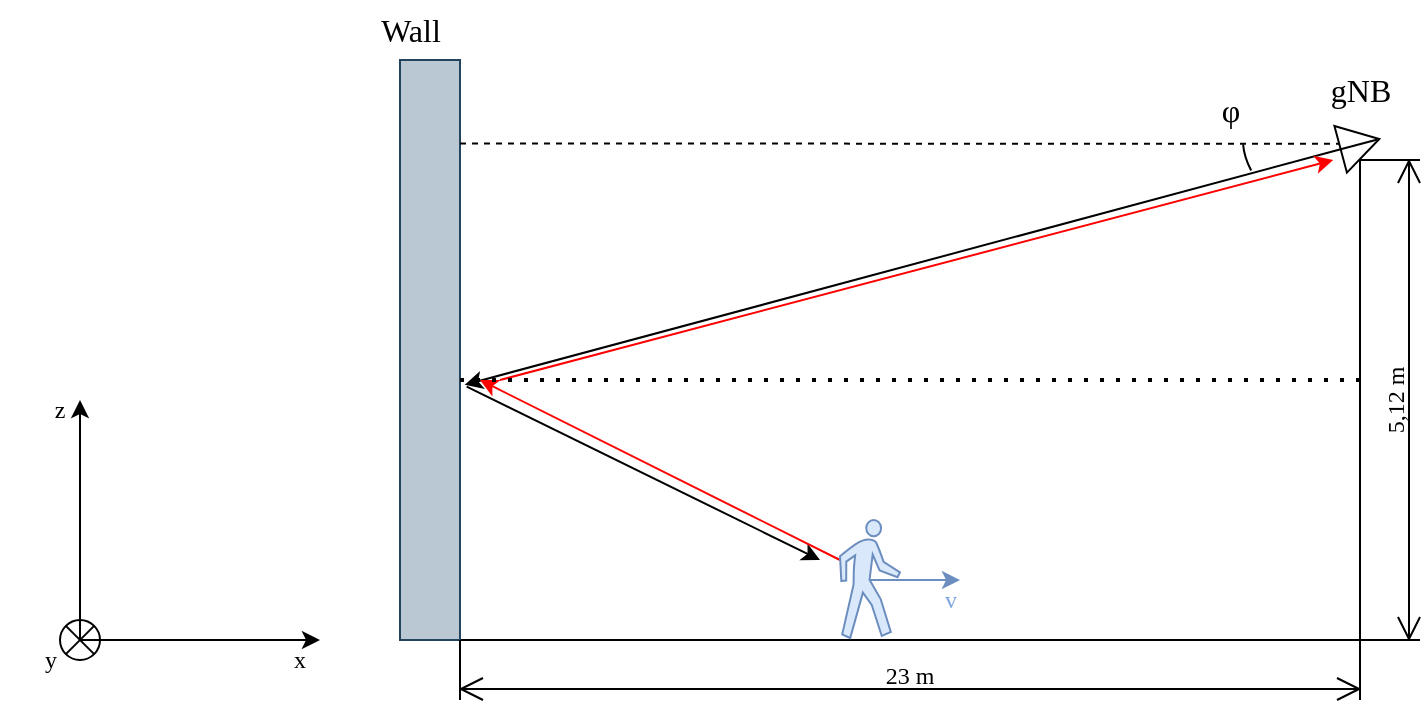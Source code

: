 <mxfile version="22.1.16" type="device">
  <diagram name="Page-1" id="ZUQgte62Madrcj-jCHu3">
    <mxGraphModel dx="893" dy="543" grid="1" gridSize="10" guides="1" tooltips="1" connect="1" arrows="1" fold="1" page="1" pageScale="1" pageWidth="850" pageHeight="1100" background="none" math="0" shadow="0">
      <root>
        <mxCell id="0" />
        <mxCell id="1" parent="0" />
        <mxCell id="hLnkSRGozWpVr84KyX-k-1" value="" style="endArrow=none;html=1;rounded=0;" parent="1" edge="1">
          <mxGeometry width="50" height="50" relative="1" as="geometry">
            <mxPoint x="240" y="600" as="sourcePoint" />
            <mxPoint x="720" y="600" as="targetPoint" />
          </mxGeometry>
        </mxCell>
        <mxCell id="hLnkSRGozWpVr84KyX-k-2" value="" style="endArrow=classic;html=1;rounded=0;" parent="1" edge="1">
          <mxGeometry width="50" height="50" relative="1" as="geometry">
            <mxPoint x="80" y="600.0" as="sourcePoint" />
            <mxPoint x="200" y="600.0" as="targetPoint" />
          </mxGeometry>
        </mxCell>
        <mxCell id="hLnkSRGozWpVr84KyX-k-3" value="" style="endArrow=classic;html=1;rounded=0;" parent="1" edge="1">
          <mxGeometry width="50" height="50" relative="1" as="geometry">
            <mxPoint x="80" y="600.0" as="sourcePoint" />
            <mxPoint x="80" y="480.0" as="targetPoint" />
          </mxGeometry>
        </mxCell>
        <mxCell id="hLnkSRGozWpVr84KyX-k-4" value="" style="ellipse;whiteSpace=wrap;html=1;aspect=fixed;fillColor=none;connectable=1;allowArrows=0;" parent="1" vertex="1">
          <mxGeometry x="70" y="590.0" width="20" height="20" as="geometry" />
        </mxCell>
        <mxCell id="hLnkSRGozWpVr84KyX-k-5" value="" style="endArrow=none;html=1;rounded=0;exitX=1;exitY=1;exitDx=0;exitDy=0;entryX=0;entryY=0;entryDx=0;entryDy=0;" parent="1" source="hLnkSRGozWpVr84KyX-k-4" target="hLnkSRGozWpVr84KyX-k-4" edge="1">
          <mxGeometry width="50" height="50" relative="1" as="geometry">
            <mxPoint x="130" y="620.0" as="sourcePoint" />
            <mxPoint x="70" y="590.0" as="targetPoint" />
          </mxGeometry>
        </mxCell>
        <mxCell id="hLnkSRGozWpVr84KyX-k-7" value="&lt;font face=&quot;LM Sans&quot;&gt;x&lt;/font&gt;" style="text;strokeColor=none;align=center;fillColor=none;html=1;verticalAlign=middle;whiteSpace=wrap;rounded=0;" parent="1" vertex="1">
          <mxGeometry x="160" y="600.0" width="60" height="20" as="geometry" />
        </mxCell>
        <mxCell id="hLnkSRGozWpVr84KyX-k-8" value="&lt;font face=&quot;LM Sans&quot;&gt;z&lt;/font&gt;" style="text;strokeColor=none;align=center;fillColor=none;html=1;verticalAlign=middle;whiteSpace=wrap;rounded=0;" parent="1" vertex="1">
          <mxGeometry x="40" y="470.0" width="60" height="30" as="geometry" />
        </mxCell>
        <mxCell id="hLnkSRGozWpVr84KyX-k-10" value="" style="rounded=0;whiteSpace=wrap;html=1;fillStyle=auto;fillOpacity=100;strokeOpacity=100;fillColor=#bac8d3;strokeColor=#23445d;labelPadding=0;" parent="1" vertex="1">
          <mxGeometry x="240" y="310" width="30" height="290" as="geometry" />
        </mxCell>
        <mxCell id="hLnkSRGozWpVr84KyX-k-11" value="&lt;font face=&quot;LM Sans&quot;&gt;Wall&lt;/font&gt;" style="text;html=1;align=center;verticalAlign=middle;resizable=0;points=[];autosize=1;strokeColor=none;fillColor=none;fontSize=16;" parent="1" vertex="1">
          <mxGeometry x="220" y="280" width="50" height="30" as="geometry" />
        </mxCell>
        <mxCell id="hLnkSRGozWpVr84KyX-k-12" value="" style="endArrow=none;html=1;rounded=0;" parent="1" edge="1">
          <mxGeometry width="50" height="50" relative="1" as="geometry">
            <mxPoint x="720" y="600" as="sourcePoint" />
            <mxPoint x="720" y="360" as="targetPoint" />
          </mxGeometry>
        </mxCell>
        <mxCell id="hLnkSRGozWpVr84KyX-k-14" value="" style="triangle;whiteSpace=wrap;html=1;rotation=-15;" parent="1" vertex="1">
          <mxGeometry x="710" y="340" width="20" height="24.15" as="geometry" />
        </mxCell>
        <mxCell id="hLnkSRGozWpVr84KyX-k-15" value="" style="endArrow=none;html=1;rounded=0;entryX=0;entryY=0.5;entryDx=0;entryDy=0;exitX=1;exitY=0.5;exitDx=0;exitDy=0;" parent="1" source="hLnkSRGozWpVr84KyX-k-14" target="hLnkSRGozWpVr84KyX-k-14" edge="1">
          <mxGeometry width="50" height="50" relative="1" as="geometry">
            <mxPoint x="530" y="440" as="sourcePoint" />
            <mxPoint x="700" y="360" as="targetPoint" />
          </mxGeometry>
        </mxCell>
        <mxCell id="URDXG4eaGIeU7csvKVch-1" value="" style="endArrow=classic;html=1;rounded=0;exitX=0.5;exitY=0.5;exitDx=0;exitDy=0;exitPerimeter=0;fillColor=#dae8fc;strokeColor=#6c8ebf;" parent="1" edge="1">
          <mxGeometry width="50" height="50" relative="1" as="geometry">
            <mxPoint x="475" y="570" as="sourcePoint" />
            <mxPoint x="520" y="570" as="targetPoint" />
            <Array as="points">
              <mxPoint x="500" y="570" />
            </Array>
          </mxGeometry>
        </mxCell>
        <mxCell id="URDXG4eaGIeU7csvKVch-3" value="" style="endArrow=none;html=1;rounded=0;exitX=1;exitY=0.144;exitDx=0;exitDy=0;exitPerimeter=0;dashed=1;" parent="1" source="hLnkSRGozWpVr84KyX-k-10" edge="1">
          <mxGeometry width="50" height="50" relative="1" as="geometry">
            <mxPoint x="230" y="351.88" as="sourcePoint" />
            <mxPoint x="710" y="351.88" as="targetPoint" />
          </mxGeometry>
        </mxCell>
        <mxCell id="mOBbaGmnj86V9tQcYRCT-1" value="" style="endArrow=classic;html=1;rounded=0;exitX=0;exitY=0.5;exitDx=0;exitDy=0;entryX=1.078;entryY=0.56;entryDx=0;entryDy=0;entryPerimeter=0;" parent="1" source="hLnkSRGozWpVr84KyX-k-14" target="hLnkSRGozWpVr84KyX-k-10" edge="1">
          <mxGeometry width="50" height="50" relative="1" as="geometry">
            <mxPoint x="430" y="470" as="sourcePoint" />
            <mxPoint x="480" y="420" as="targetPoint" />
          </mxGeometry>
        </mxCell>
        <mxCell id="mOBbaGmnj86V9tQcYRCT-2" value="" style="endArrow=classic;html=1;rounded=0;exitX=1.111;exitY=0.563;exitDx=0;exitDy=0;exitPerimeter=0;" parent="1" source="hLnkSRGozWpVr84KyX-k-10" edge="1">
          <mxGeometry width="50" height="50" relative="1" as="geometry">
            <mxPoint x="720" y="365" as="sourcePoint" />
            <mxPoint x="450" y="560" as="targetPoint" />
          </mxGeometry>
        </mxCell>
        <mxCell id="mOBbaGmnj86V9tQcYRCT-3" value="" style="endArrow=classic;html=1;rounded=0;fillColor=#f8cecc;strokeColor=#FF0000;gradientColor=#ea6b66;entryX=-0.247;entryY=0.674;entryDx=0;entryDy=0;entryPerimeter=0;" parent="1" target="hLnkSRGozWpVr84KyX-k-14" edge="1">
          <mxGeometry width="50" height="50" relative="1" as="geometry">
            <mxPoint x="290" y="470" as="sourcePoint" />
            <mxPoint x="290" y="470" as="targetPoint" />
          </mxGeometry>
        </mxCell>
        <mxCell id="mOBbaGmnj86V9tQcYRCT-4" value="" style="endArrow=classic;html=1;rounded=0;fillColor=#f8cecc;strokeColor=#FF0000;gradientColor=#ea6b66;" parent="1" edge="1">
          <mxGeometry width="50" height="50" relative="1" as="geometry">
            <mxPoint x="460" y="560" as="sourcePoint" />
            <mxPoint x="280" y="470" as="targetPoint" />
          </mxGeometry>
        </mxCell>
        <mxCell id="mOBbaGmnj86V9tQcYRCT-5" value="&lt;font face=&quot;LM Sans&quot;&gt;gNB&lt;/font&gt;" style="text;html=1;align=center;verticalAlign=middle;resizable=0;points=[];autosize=1;strokeColor=none;fillColor=none;fontSize=16;" parent="1" vertex="1">
          <mxGeometry x="695" y="310" width="50" height="30" as="geometry" />
        </mxCell>
        <mxCell id="mOBbaGmnj86V9tQcYRCT-6" value="&lt;font face=&quot;LM Sans&quot; color=&quot;#7ea6e0&quot;&gt;v&lt;/font&gt;" style="text;html=1;align=center;verticalAlign=middle;resizable=0;points=[];autosize=1;fillColor=none;strokeColor=none;" parent="1" vertex="1">
          <mxGeometry x="500" y="565" width="30" height="30" as="geometry" />
        </mxCell>
        <mxCell id="mOBbaGmnj86V9tQcYRCT-7" value="" style="verticalLabelPosition=bottom;verticalAlign=top;html=1;shape=mxgraph.basic.arc;startAngle=0.331;endAngle=0.407;rotation=135;" parent="1" vertex="1">
          <mxGeometry x="670" y="330" width="40" height="70" as="geometry" />
        </mxCell>
        <mxCell id="mOBbaGmnj86V9tQcYRCT-8" value="&lt;font style=&quot;font-size: 16px;&quot; face=&quot;LM Sans&quot;&gt;φ&lt;/font&gt;" style="text;html=1;align=center;verticalAlign=middle;resizable=0;points=[];autosize=1;strokeColor=none;fillColor=none;fontSize=14;" parent="1" vertex="1">
          <mxGeometry x="640" y="320" width="30" height="30" as="geometry" />
        </mxCell>
        <mxCell id="mOBbaGmnj86V9tQcYRCT-10" value="" style="endArrow=none;dashed=1;html=1;dashPattern=1 3;strokeWidth=2;rounded=0;" parent="1" edge="1">
          <mxGeometry width="50" height="50" relative="1" as="geometry">
            <mxPoint x="270" y="470" as="sourcePoint" />
            <mxPoint x="720.667" y="470" as="targetPoint" />
          </mxGeometry>
        </mxCell>
        <mxCell id="_wE6HDTqBSZ1zbsvqHlG-1" style="edgeStyle=orthogonalEdgeStyle;rounded=0;orthogonalLoop=1;jettySize=auto;html=1;exitX=0.5;exitY=1;exitDx=0;exitDy=0;" edge="1" parent="1" source="hLnkSRGozWpVr84KyX-k-8" target="hLnkSRGozWpVr84KyX-k-8">
          <mxGeometry relative="1" as="geometry" />
        </mxCell>
        <mxCell id="_wE6HDTqBSZ1zbsvqHlG-2" value="" style="endArrow=none;html=1;rounded=0;exitX=0;exitY=1;exitDx=0;exitDy=0;entryX=1;entryY=0;entryDx=0;entryDy=0;" edge="1" parent="1" source="hLnkSRGozWpVr84KyX-k-4" target="hLnkSRGozWpVr84KyX-k-4">
          <mxGeometry width="50" height="50" relative="1" as="geometry">
            <mxPoint x="73" y="607" as="sourcePoint" />
            <mxPoint x="90" y="590" as="targetPoint" />
          </mxGeometry>
        </mxCell>
        <mxCell id="_wE6HDTqBSZ1zbsvqHlG-3" value="" style="shape=mxgraph.signs.people.walking;html=1;pointerEvents=1;fillColor=#dae8fc;strokeColor=#6c8ebf;verticalLabelPosition=bottom;verticalAlign=top;align=center;sketch=0;" vertex="1" parent="1">
          <mxGeometry x="460" y="540" width="30" height="59" as="geometry" />
        </mxCell>
        <mxCell id="_wE6HDTqBSZ1zbsvqHlG-5" value="&lt;font face=&quot;LM Sans&quot;&gt;y&lt;/font&gt;" style="text;html=1;align=center;verticalAlign=middle;resizable=0;points=[];autosize=1;strokeColor=none;fillColor=none;" vertex="1" parent="1">
          <mxGeometry x="50" y="595" width="30" height="30" as="geometry" />
        </mxCell>
        <mxCell id="_wE6HDTqBSZ1zbsvqHlG-6" value="&lt;font face=&quot;LM Sans&quot;&gt;23 m&lt;/font&gt;" style="shape=dimension;whiteSpace=wrap;html=1;align=center;points=[];verticalAlign=bottom;spacingBottom=3;labelBackgroundColor=none;" vertex="1" parent="1">
          <mxGeometry x="270" y="600" width="450" height="30" as="geometry" />
        </mxCell>
        <mxCell id="_wE6HDTqBSZ1zbsvqHlG-7" value="&lt;font face=&quot;LM Sans&quot;&gt;5,12 m&lt;/font&gt;" style="shape=dimension;direction=north;whiteSpace=wrap;html=1;align=center;points=[];verticalAlign=bottom;labelBackgroundColor=none;horizontal=0;spacingBottom=3;" vertex="1" parent="1">
          <mxGeometry x="720" y="360" width="30" height="240" as="geometry" />
        </mxCell>
      </root>
    </mxGraphModel>
  </diagram>
</mxfile>
